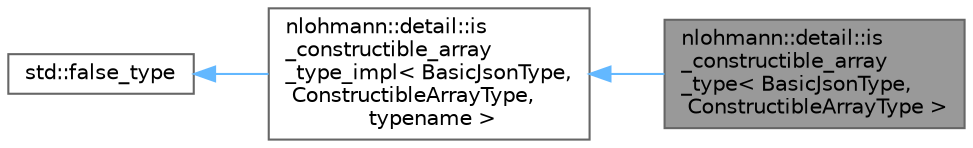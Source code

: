 digraph "nlohmann::detail::is_constructible_array_type&lt; BasicJsonType, ConstructibleArrayType &gt;"
{
 // INTERACTIVE_SVG=YES
 // LATEX_PDF_SIZE
  bgcolor="transparent";
  edge [fontname=Helvetica,fontsize=10,labelfontname=Helvetica,labelfontsize=10];
  node [fontname=Helvetica,fontsize=10,shape=box,height=0.2,width=0.4];
  rankdir="LR";
  Node1 [id="Node000001",label="nlohmann::detail::is\l_constructible_array\l_type\< BasicJsonType,\l ConstructibleArrayType \>",height=0.2,width=0.4,color="gray40", fillcolor="grey60", style="filled", fontcolor="black",tooltip=" "];
  Node2 -> Node1 [id="edge1_Node000001_Node000002",dir="back",color="steelblue1",style="solid",tooltip=" "];
  Node2 [id="Node000002",label="nlohmann::detail::is\l_constructible_array\l_type_impl\< BasicJsonType,\l ConstructibleArrayType,\l typename \>",height=0.2,width=0.4,color="gray40", fillcolor="white", style="filled",URL="$a01453.html",tooltip=" "];
  Node3 -> Node2 [id="edge2_Node000002_Node000003",dir="back",color="steelblue1",style="solid",tooltip=" "];
  Node3 [id="Node000003",label="std::false_type",height=0.2,width=0.4,color="gray40", fillcolor="white", style="filled",tooltip=" "];
}
